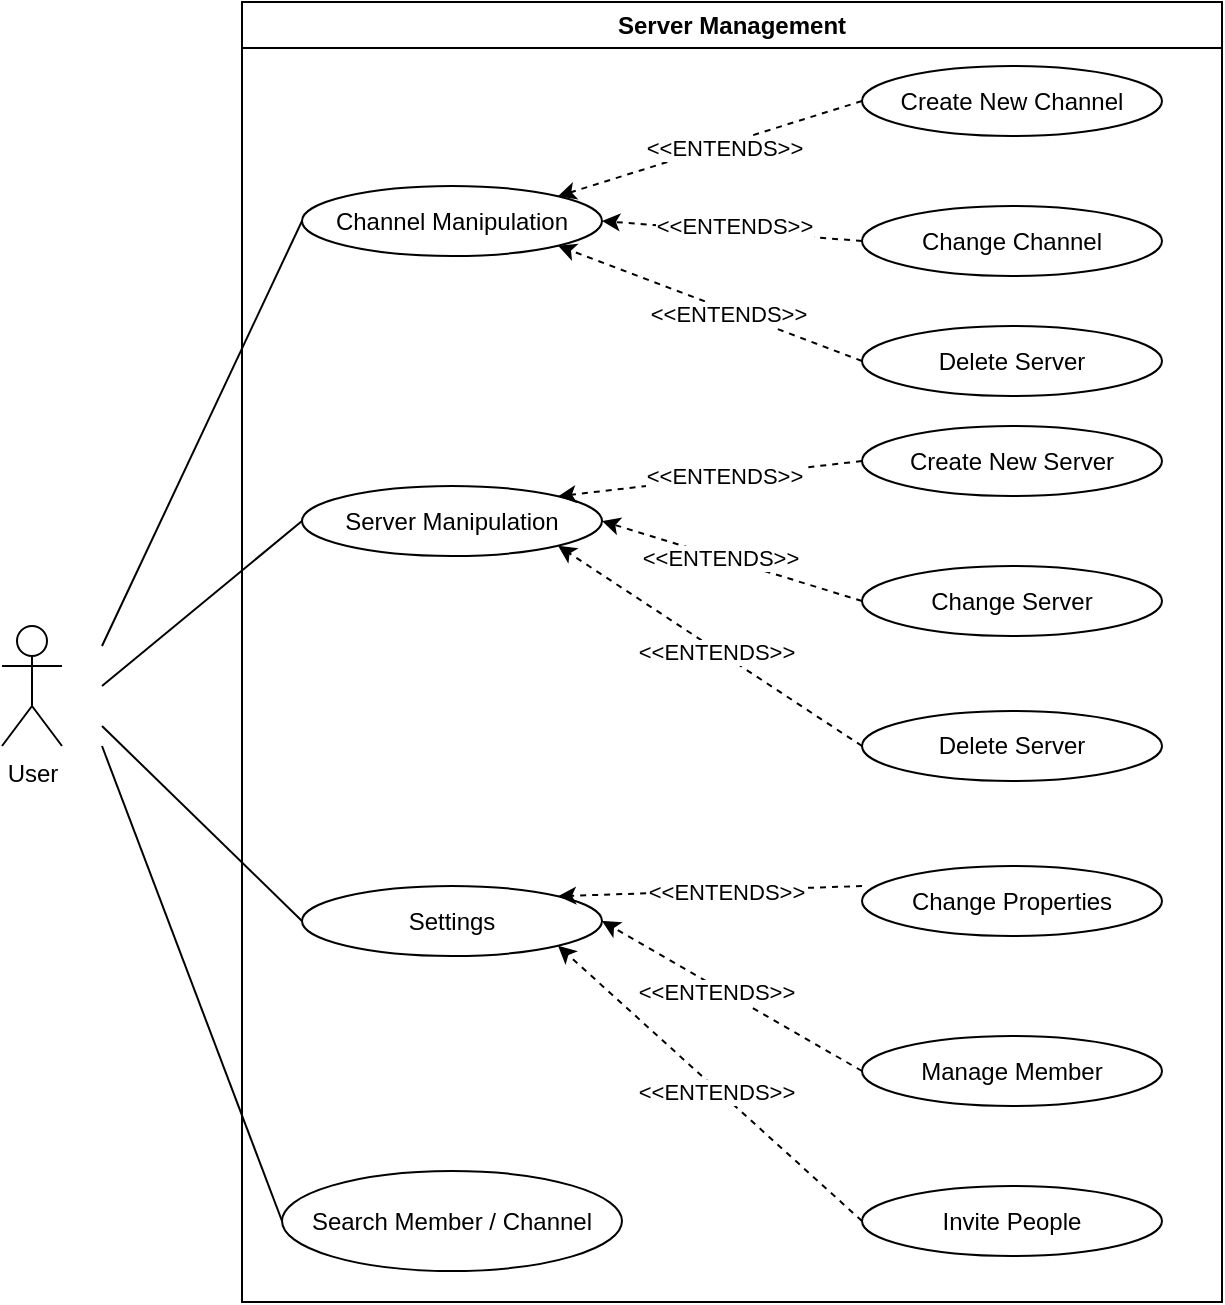 <mxfile version="24.7.8">
  <diagram name="Page-1" id="YQ3UiAFa2FJOTCWodV5u">
    <mxGraphModel dx="1500" dy="746" grid="1" gridSize="10" guides="1" tooltips="1" connect="1" arrows="1" fold="1" page="1" pageScale="1" pageWidth="827" pageHeight="1169" math="0" shadow="0">
      <root>
        <mxCell id="0" />
        <mxCell id="1" parent="0" />
        <mxCell id="QVReD4pQJGgZ_GsCaPXj-4" value="Server Management" style="swimlane;whiteSpace=wrap;html=1;fillColor=none;" parent="1" vertex="1">
          <mxGeometry x="190" y="40" width="490" height="650" as="geometry" />
        </mxCell>
        <mxCell id="6f-QjpaBFBmBkzcDSJa--1" value="Channel Manipulation" style="ellipse;whiteSpace=wrap;html=1;fillColor=none;" parent="QVReD4pQJGgZ_GsCaPXj-4" vertex="1">
          <mxGeometry x="30" y="92" width="150" height="35" as="geometry" />
        </mxCell>
        <mxCell id="6f-QjpaBFBmBkzcDSJa--2" value="Server Manipulation" style="ellipse;whiteSpace=wrap;html=1;fillColor=none;" parent="QVReD4pQJGgZ_GsCaPXj-4" vertex="1">
          <mxGeometry x="30" y="242" width="150" height="35" as="geometry" />
        </mxCell>
        <mxCell id="6f-QjpaBFBmBkzcDSJa--3" value="Settings" style="ellipse;whiteSpace=wrap;html=1;fillColor=none;" parent="QVReD4pQJGgZ_GsCaPXj-4" vertex="1">
          <mxGeometry x="30" y="442" width="150" height="35" as="geometry" />
        </mxCell>
        <mxCell id="6f-QjpaBFBmBkzcDSJa--4" value="Create New Channel" style="ellipse;whiteSpace=wrap;html=1;fillColor=none;" parent="QVReD4pQJGgZ_GsCaPXj-4" vertex="1">
          <mxGeometry x="310" y="32" width="150" height="35" as="geometry" />
        </mxCell>
        <mxCell id="6f-QjpaBFBmBkzcDSJa--5" value="Change Channel" style="ellipse;whiteSpace=wrap;html=1;fillColor=none;" parent="QVReD4pQJGgZ_GsCaPXj-4" vertex="1">
          <mxGeometry x="310" y="102" width="150" height="35" as="geometry" />
        </mxCell>
        <mxCell id="6f-QjpaBFBmBkzcDSJa--6" value="Create New Server" style="ellipse;whiteSpace=wrap;html=1;fillColor=none;" parent="QVReD4pQJGgZ_GsCaPXj-4" vertex="1">
          <mxGeometry x="310" y="212" width="150" height="35" as="geometry" />
        </mxCell>
        <mxCell id="6f-QjpaBFBmBkzcDSJa--7" value="Change Server" style="ellipse;whiteSpace=wrap;html=1;fillColor=none;" parent="QVReD4pQJGgZ_GsCaPXj-4" vertex="1">
          <mxGeometry x="310" y="282" width="150" height="35" as="geometry" />
        </mxCell>
        <mxCell id="6f-QjpaBFBmBkzcDSJa--8" value="Delete Server" style="ellipse;whiteSpace=wrap;html=1;fillColor=none;" parent="QVReD4pQJGgZ_GsCaPXj-4" vertex="1">
          <mxGeometry x="310" y="162" width="150" height="35" as="geometry" />
        </mxCell>
        <mxCell id="6f-QjpaBFBmBkzcDSJa--9" value="Delete Server" style="ellipse;whiteSpace=wrap;html=1;fillColor=none;" parent="QVReD4pQJGgZ_GsCaPXj-4" vertex="1">
          <mxGeometry x="310" y="354.5" width="150" height="35" as="geometry" />
        </mxCell>
        <mxCell id="6f-QjpaBFBmBkzcDSJa--10" value="Change Properties" style="ellipse;whiteSpace=wrap;html=1;fillColor=none;" parent="QVReD4pQJGgZ_GsCaPXj-4" vertex="1">
          <mxGeometry x="310" y="432" width="150" height="35" as="geometry" />
        </mxCell>
        <mxCell id="6f-QjpaBFBmBkzcDSJa--11" value="Manage Member" style="ellipse;whiteSpace=wrap;html=1;fillColor=none;" parent="QVReD4pQJGgZ_GsCaPXj-4" vertex="1">
          <mxGeometry x="310" y="517" width="150" height="35" as="geometry" />
        </mxCell>
        <mxCell id="6f-QjpaBFBmBkzcDSJa--12" value="Invite People" style="ellipse;whiteSpace=wrap;html=1;fillColor=none;" parent="QVReD4pQJGgZ_GsCaPXj-4" vertex="1">
          <mxGeometry x="310" y="592" width="150" height="35" as="geometry" />
        </mxCell>
        <mxCell id="6f-QjpaBFBmBkzcDSJa--26" value="Search Member / Channel" style="ellipse;whiteSpace=wrap;html=1;fillColor=none;" parent="QVReD4pQJGgZ_GsCaPXj-4" vertex="1">
          <mxGeometry x="20" y="584.5" width="170" height="50" as="geometry" />
        </mxCell>
        <mxCell id="6f-QjpaBFBmBkzcDSJa--27" value="" style="endArrow=classic;html=1;rounded=0;exitX=0;exitY=0.5;exitDx=0;exitDy=0;entryX=1;entryY=0;entryDx=0;entryDy=0;dashed=1;" parent="QVReD4pQJGgZ_GsCaPXj-4" source="6f-QjpaBFBmBkzcDSJa--4" target="6f-QjpaBFBmBkzcDSJa--1" edge="1">
          <mxGeometry width="50" height="50" relative="1" as="geometry">
            <mxPoint x="200" y="252" as="sourcePoint" />
            <mxPoint x="250" y="202" as="targetPoint" />
          </mxGeometry>
        </mxCell>
        <mxCell id="6f-QjpaBFBmBkzcDSJa--41" value="&amp;lt;&amp;lt;ENTENDS&amp;gt;&amp;gt;" style="edgeLabel;html=1;align=center;verticalAlign=middle;resizable=0;points=[];" parent="6f-QjpaBFBmBkzcDSJa--27" vertex="1" connectable="0">
          <mxGeometry x="-0.086" y="1" relative="1" as="geometry">
            <mxPoint as="offset" />
          </mxGeometry>
        </mxCell>
        <mxCell id="6f-QjpaBFBmBkzcDSJa--28" value="" style="endArrow=classic;html=1;rounded=0;exitX=0;exitY=0.5;exitDx=0;exitDy=0;entryX=1;entryY=0.5;entryDx=0;entryDy=0;dashed=1;" parent="QVReD4pQJGgZ_GsCaPXj-4" source="6f-QjpaBFBmBkzcDSJa--5" target="6f-QjpaBFBmBkzcDSJa--1" edge="1">
          <mxGeometry width="50" height="50" relative="1" as="geometry">
            <mxPoint x="200" y="252" as="sourcePoint" />
            <mxPoint x="250" y="202" as="targetPoint" />
          </mxGeometry>
        </mxCell>
        <mxCell id="6f-QjpaBFBmBkzcDSJa--42" value="&amp;lt;&amp;lt;ENTENDS&amp;gt;&amp;gt;" style="edgeLabel;html=1;align=center;verticalAlign=middle;resizable=0;points=[];" parent="6f-QjpaBFBmBkzcDSJa--28" vertex="1" connectable="0">
          <mxGeometry y="-3" relative="1" as="geometry">
            <mxPoint as="offset" />
          </mxGeometry>
        </mxCell>
        <mxCell id="6f-QjpaBFBmBkzcDSJa--30" value="" style="endArrow=classic;html=1;rounded=0;exitX=0;exitY=0.5;exitDx=0;exitDy=0;entryX=1;entryY=1;entryDx=0;entryDy=0;dashed=1;" parent="QVReD4pQJGgZ_GsCaPXj-4" source="6f-QjpaBFBmBkzcDSJa--8" target="6f-QjpaBFBmBkzcDSJa--1" edge="1">
          <mxGeometry width="50" height="50" relative="1" as="geometry">
            <mxPoint x="200" y="252" as="sourcePoint" />
            <mxPoint x="250" y="202" as="targetPoint" />
          </mxGeometry>
        </mxCell>
        <mxCell id="6f-QjpaBFBmBkzcDSJa--43" value="&amp;lt;&amp;lt;ENTENDS&amp;gt;&amp;gt;" style="edgeLabel;html=1;align=center;verticalAlign=middle;resizable=0;points=[];" parent="6f-QjpaBFBmBkzcDSJa--30" vertex="1" connectable="0">
          <mxGeometry x="-0.116" y="2" relative="1" as="geometry">
            <mxPoint x="1" as="offset" />
          </mxGeometry>
        </mxCell>
        <mxCell id="6f-QjpaBFBmBkzcDSJa--31" value="" style="endArrow=classic;html=1;rounded=0;exitX=0;exitY=0.5;exitDx=0;exitDy=0;entryX=1;entryY=0;entryDx=0;entryDy=0;dashed=1;" parent="QVReD4pQJGgZ_GsCaPXj-4" source="6f-QjpaBFBmBkzcDSJa--6" target="6f-QjpaBFBmBkzcDSJa--2" edge="1">
          <mxGeometry width="50" height="50" relative="1" as="geometry">
            <mxPoint x="200" y="252" as="sourcePoint" />
            <mxPoint x="250" y="202" as="targetPoint" />
          </mxGeometry>
        </mxCell>
        <mxCell id="6f-QjpaBFBmBkzcDSJa--44" value="&amp;lt;&amp;lt;ENTENDS&amp;gt;&amp;gt;" style="edgeLabel;html=1;align=center;verticalAlign=middle;resizable=0;points=[];" parent="6f-QjpaBFBmBkzcDSJa--31" vertex="1" connectable="0">
          <mxGeometry x="-0.087" y="-1" relative="1" as="geometry">
            <mxPoint as="offset" />
          </mxGeometry>
        </mxCell>
        <mxCell id="6f-QjpaBFBmBkzcDSJa--32" value="" style="endArrow=classic;html=1;rounded=0;exitX=0;exitY=0.5;exitDx=0;exitDy=0;entryX=1;entryY=0.5;entryDx=0;entryDy=0;dashed=1;" parent="QVReD4pQJGgZ_GsCaPXj-4" source="6f-QjpaBFBmBkzcDSJa--7" target="6f-QjpaBFBmBkzcDSJa--2" edge="1">
          <mxGeometry width="50" height="50" relative="1" as="geometry">
            <mxPoint x="200" y="252" as="sourcePoint" />
            <mxPoint x="250" y="202" as="targetPoint" />
          </mxGeometry>
        </mxCell>
        <mxCell id="6f-QjpaBFBmBkzcDSJa--45" value="&amp;lt;&amp;lt;ENTENDS&amp;gt;&amp;gt;" style="edgeLabel;html=1;align=center;verticalAlign=middle;resizable=0;points=[];" parent="6f-QjpaBFBmBkzcDSJa--32" vertex="1" connectable="0">
          <mxGeometry x="0.083" relative="1" as="geometry">
            <mxPoint x="-1" as="offset" />
          </mxGeometry>
        </mxCell>
        <mxCell id="6f-QjpaBFBmBkzcDSJa--33" value="" style="endArrow=classic;html=1;rounded=0;exitX=0;exitY=0.5;exitDx=0;exitDy=0;entryX=1;entryY=1;entryDx=0;entryDy=0;dashed=1;" parent="QVReD4pQJGgZ_GsCaPXj-4" source="6f-QjpaBFBmBkzcDSJa--9" target="6f-QjpaBFBmBkzcDSJa--2" edge="1">
          <mxGeometry width="50" height="50" relative="1" as="geometry">
            <mxPoint x="200" y="252" as="sourcePoint" />
            <mxPoint x="250" y="202" as="targetPoint" />
          </mxGeometry>
        </mxCell>
        <mxCell id="6f-QjpaBFBmBkzcDSJa--46" value="&amp;lt;&amp;lt;ENTENDS&amp;gt;&amp;gt;" style="edgeLabel;html=1;align=center;verticalAlign=middle;resizable=0;points=[];" parent="6f-QjpaBFBmBkzcDSJa--33" vertex="1" connectable="0">
          <mxGeometry x="-0.048" y="1" relative="1" as="geometry">
            <mxPoint as="offset" />
          </mxGeometry>
        </mxCell>
        <mxCell id="6f-QjpaBFBmBkzcDSJa--34" value="" style="endArrow=classic;html=1;rounded=0;exitX=0;exitY=0.286;exitDx=0;exitDy=0;exitPerimeter=0;entryX=1;entryY=0;entryDx=0;entryDy=0;dashed=1;" parent="QVReD4pQJGgZ_GsCaPXj-4" source="6f-QjpaBFBmBkzcDSJa--10" target="6f-QjpaBFBmBkzcDSJa--3" edge="1">
          <mxGeometry width="50" height="50" relative="1" as="geometry">
            <mxPoint x="200" y="392" as="sourcePoint" />
            <mxPoint x="250" y="342" as="targetPoint" />
          </mxGeometry>
        </mxCell>
        <mxCell id="6f-QjpaBFBmBkzcDSJa--47" value="&amp;lt;&amp;lt;ENTENDS&amp;gt;&amp;gt;" style="edgeLabel;html=1;align=center;verticalAlign=middle;resizable=0;points=[];" parent="6f-QjpaBFBmBkzcDSJa--34" vertex="1" connectable="0">
          <mxGeometry x="-0.101" relative="1" as="geometry">
            <mxPoint as="offset" />
          </mxGeometry>
        </mxCell>
        <mxCell id="6f-QjpaBFBmBkzcDSJa--35" value="" style="endArrow=classic;html=1;rounded=0;exitX=0;exitY=0.5;exitDx=0;exitDy=0;entryX=1;entryY=0.5;entryDx=0;entryDy=0;dashed=1;" parent="QVReD4pQJGgZ_GsCaPXj-4" source="6f-QjpaBFBmBkzcDSJa--11" target="6f-QjpaBFBmBkzcDSJa--3" edge="1">
          <mxGeometry width="50" height="50" relative="1" as="geometry">
            <mxPoint x="200" y="392" as="sourcePoint" />
            <mxPoint x="250" y="342" as="targetPoint" />
          </mxGeometry>
        </mxCell>
        <mxCell id="6f-QjpaBFBmBkzcDSJa--48" value="&amp;lt;&amp;lt;ENTENDS&amp;gt;&amp;gt;" style="edgeLabel;html=1;align=center;verticalAlign=middle;resizable=0;points=[];" parent="6f-QjpaBFBmBkzcDSJa--35" vertex="1" connectable="0">
          <mxGeometry x="0.115" y="2" relative="1" as="geometry">
            <mxPoint as="offset" />
          </mxGeometry>
        </mxCell>
        <mxCell id="6f-QjpaBFBmBkzcDSJa--36" value="" style="endArrow=classic;html=1;rounded=0;exitX=0;exitY=0.5;exitDx=0;exitDy=0;entryX=1;entryY=1;entryDx=0;entryDy=0;dashed=1;" parent="QVReD4pQJGgZ_GsCaPXj-4" source="6f-QjpaBFBmBkzcDSJa--12" target="6f-QjpaBFBmBkzcDSJa--3" edge="1">
          <mxGeometry width="50" height="50" relative="1" as="geometry">
            <mxPoint x="200" y="392" as="sourcePoint" />
            <mxPoint x="250" y="342" as="targetPoint" />
          </mxGeometry>
        </mxCell>
        <mxCell id="6f-QjpaBFBmBkzcDSJa--49" value="&amp;lt;&amp;lt;ENTENDS&amp;gt;&amp;gt;" style="edgeLabel;html=1;align=center;verticalAlign=middle;resizable=0;points=[];" parent="6f-QjpaBFBmBkzcDSJa--36" vertex="1" connectable="0">
          <mxGeometry x="-0.05" y="1" relative="1" as="geometry">
            <mxPoint as="offset" />
          </mxGeometry>
        </mxCell>
        <mxCell id="QVReD4pQJGgZ_GsCaPXj-19" value="User" style="shape=umlActor;verticalLabelPosition=bottom;verticalAlign=top;html=1;fillColor=none;" parent="1" vertex="1">
          <mxGeometry x="70" y="352" width="30" height="60" as="geometry" />
        </mxCell>
        <mxCell id="6f-QjpaBFBmBkzcDSJa--37" value="" style="endArrow=none;html=1;rounded=0;entryX=0;entryY=0.5;entryDx=0;entryDy=0;" parent="1" target="6f-QjpaBFBmBkzcDSJa--26" edge="1">
          <mxGeometry width="50" height="50" relative="1" as="geometry">
            <mxPoint x="120" y="412" as="sourcePoint" />
            <mxPoint x="440" y="512" as="targetPoint" />
          </mxGeometry>
        </mxCell>
        <mxCell id="6f-QjpaBFBmBkzcDSJa--38" value="" style="endArrow=none;html=1;rounded=0;entryX=0;entryY=0.5;entryDx=0;entryDy=0;" parent="1" target="6f-QjpaBFBmBkzcDSJa--3" edge="1">
          <mxGeometry width="50" height="50" relative="1" as="geometry">
            <mxPoint x="120" y="402" as="sourcePoint" />
            <mxPoint x="440" y="512" as="targetPoint" />
          </mxGeometry>
        </mxCell>
        <mxCell id="6f-QjpaBFBmBkzcDSJa--39" value="" style="endArrow=none;html=1;rounded=0;entryX=0;entryY=0.5;entryDx=0;entryDy=0;" parent="1" target="6f-QjpaBFBmBkzcDSJa--2" edge="1">
          <mxGeometry width="50" height="50" relative="1" as="geometry">
            <mxPoint x="120" y="382" as="sourcePoint" />
            <mxPoint x="440" y="242" as="targetPoint" />
          </mxGeometry>
        </mxCell>
        <mxCell id="6f-QjpaBFBmBkzcDSJa--40" value="" style="endArrow=none;html=1;rounded=0;entryX=0;entryY=0.5;entryDx=0;entryDy=0;" parent="1" target="6f-QjpaBFBmBkzcDSJa--1" edge="1">
          <mxGeometry width="50" height="50" relative="1" as="geometry">
            <mxPoint x="120" y="362" as="sourcePoint" />
            <mxPoint x="440" y="242" as="targetPoint" />
          </mxGeometry>
        </mxCell>
      </root>
    </mxGraphModel>
  </diagram>
</mxfile>
